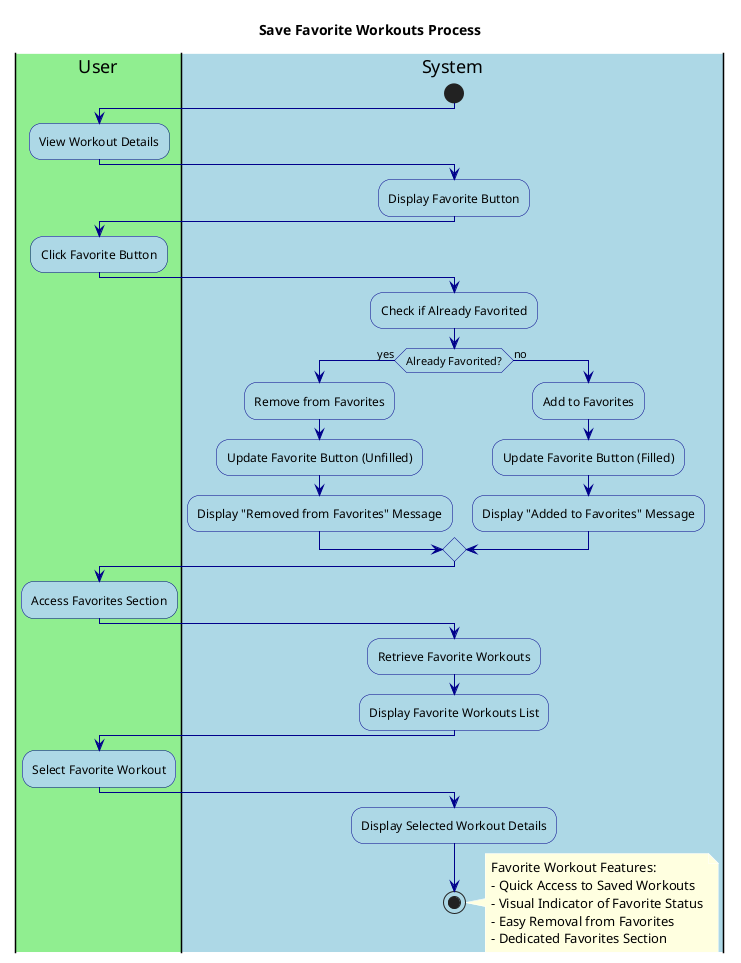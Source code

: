 @startuml SaveFavoriteWorkouts

' Styling
skinparam backgroundColor white
skinparam activity {
    BackgroundColor LightBlue
    BorderColor DarkBlue
    FontColor Black
}
skinparam arrow {
    Color DarkBlue
    FontColor Black
}
skinparam note {
    BackgroundColor LightYellow
    BorderColor DarkYellow
    FontColor Black
}

title Save Favorite Workouts Process

|#LightGreen|User|
|#LightBlue|System|

start

|User|
:View Workout Details;

|System|
:Display Favorite Button;

|User|
:Click Favorite Button;

|System|
:Check if Already Favorited;

if (Already Favorited?) then (yes)
  :Remove from Favorites;
  :Update Favorite Button (Unfilled);
  :Display "Removed from Favorites" Message;
else (no)
  :Add to Favorites;
  :Update Favorite Button (Filled);
  :Display "Added to Favorites" Message;
endif

|User|
:Access Favorites Section;

|System|
:Retrieve Favorite Workouts;

:Display Favorite Workouts List;

|User|
:Select Favorite Workout;

|System|
:Display Selected Workout Details;

stop

note right
  Favorite Workout Features:
  - Quick Access to Saved Workouts
  - Visual Indicator of Favorite Status
  - Easy Removal from Favorites
  - Dedicated Favorites Section
end note

@enduml 